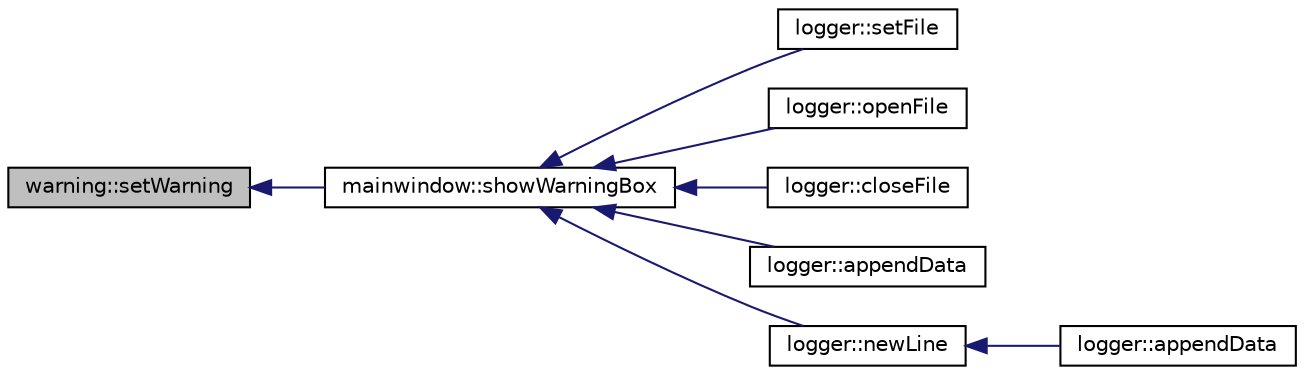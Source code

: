 digraph "warning::setWarning"
{
  edge [fontname="Helvetica",fontsize="10",labelfontname="Helvetica",labelfontsize="10"];
  node [fontname="Helvetica",fontsize="10",shape=record];
  rankdir="LR";
  Node5 [label="warning::setWarning",height=0.2,width=0.4,color="black", fillcolor="grey75", style="filled", fontcolor="black"];
  Node5 -> Node6 [dir="back",color="midnightblue",fontsize="10",style="solid",fontname="Helvetica"];
  Node6 [label="mainwindow::showWarningBox",height=0.2,width=0.4,color="black", fillcolor="white", style="filled",URL="$classmainwindow.html#a8841948aafd1e4c30d46e60ef2dbb4d6"];
  Node6 -> Node7 [dir="back",color="midnightblue",fontsize="10",style="solid",fontname="Helvetica"];
  Node7 [label="logger::setFile",height=0.2,width=0.4,color="black", fillcolor="white", style="filled",URL="$classlogger.html#a3bb56560823628407584e163d8d70a60"];
  Node6 -> Node8 [dir="back",color="midnightblue",fontsize="10",style="solid",fontname="Helvetica"];
  Node8 [label="logger::openFile",height=0.2,width=0.4,color="black", fillcolor="white", style="filled",URL="$classlogger.html#a6f1953b7fa70aa4e561d2a8aa3aa67af"];
  Node6 -> Node9 [dir="back",color="midnightblue",fontsize="10",style="solid",fontname="Helvetica"];
  Node9 [label="logger::closeFile",height=0.2,width=0.4,color="black", fillcolor="white", style="filled",URL="$classlogger.html#a6b1421875c6d245f533f3197b15d9856"];
  Node6 -> Node10 [dir="back",color="midnightblue",fontsize="10",style="solid",fontname="Helvetica"];
  Node10 [label="logger::appendData",height=0.2,width=0.4,color="black", fillcolor="white", style="filled",URL="$classlogger.html#a6a88a186a97af2aec42abd1ff03fe821"];
  Node6 -> Node11 [dir="back",color="midnightblue",fontsize="10",style="solid",fontname="Helvetica"];
  Node11 [label="logger::newLine",height=0.2,width=0.4,color="black", fillcolor="white", style="filled",URL="$classlogger.html#a3efa363e127b361b0d94f907e27ab6e6"];
  Node11 -> Node12 [dir="back",color="midnightblue",fontsize="10",style="solid",fontname="Helvetica"];
  Node12 [label="logger::appendData",height=0.2,width=0.4,color="black", fillcolor="white", style="filled",URL="$classlogger.html#ae8678e52b408e2a62986167d8aee8691"];
}
